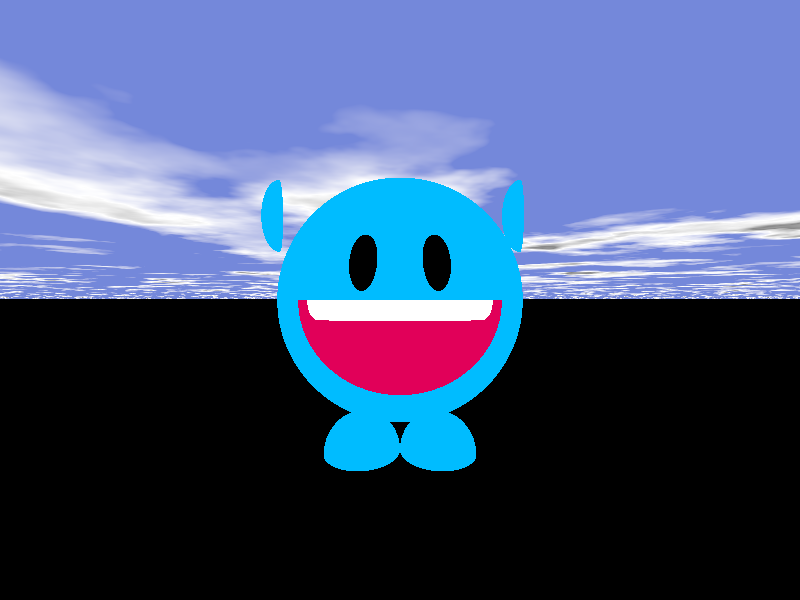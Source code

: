 // PoVRay 3.7 Scene File " ... .pov"
//--------------------------------------------------------------------------
#version 3.7;
global_settings{ assumed_gamma 1.0 }
#default{ finish{ ambient 0.1 diffuse 0.9 }} 
//--------------------------------------------------------------------------
#include "colors.inc"
#include "textures.inc"
#include "glass.inc"
#include "metals.inc"
#include "golds.inc"
#include "stones.inc"
#include "woods.inc"
#include "shapes.inc"
#include "shapes2.inc"
#include "functions.inc"
#include "math.inc"
#include "transforms.inc"
//--------------------------------------------------------------------------
// camera ------------------------------------------------------------------
#declare Camera_0 = camera {/*ultra_wide_angle*/ angle 100      // front view
                            location  <0.0 , 2.0 ,-3.0>
                            right     x*image_width/image_height
                            look_at   <0.0 , 1.0 , 0.0>}
#declare Camera_1 = camera {/*ultra_wide_angle*/ angle 90   // diagonal view
                            location  <2.0 , 2.5 ,-3.0>
                            right     x*image_width/image_height
                            look_at   <0.0 , 1.0 , 0.0>}
#declare Camera_2 = camera {/*ultra_wide_angle*/ angle 90 // right side view
                            location  <3.0 , 1.0 , 0.0>
                            right     x*image_width/image_height
                            look_at   <0.0 , 1.0 , 0.0>}
#declare Camera_3 = camera {/*ultra_wide_angle*/ angle 90        // top view
                            location  <0.0 , 3.0 ,-0.001>
                            right     x*image_width/image_height
                            look_at   <0.0 , 1.0 , 0.0>}
#declare Camera_4 = camera {/*ultra_wide_angle*/ angle 80        
                            location  <0.0 , 0.0 , -2.0>
                            right     x*image_width/image_height
                            look_at   <0.0 , 0.0 , 0.0>}                            
//camera{Camera_0}
camera
{ location <0,0,-5>
  look_at 0
  rotate <0,clock*360,0>
}
// sun ---------------------------------------------------------------------
light_source{<15,15,-15> color White}
//--------------------------------------------------------------------------
// Set a color of the background (sky)
//background { color rgb< 1, 1, 1> }
   
 // sky ---------------------------------------------------------------
plane{<0,1,0>,1 hollow  
       texture{ pigment{ bozo turbulence 0.92
                         color_map { [0.00 rgb <0.25, 0.35, 1.0>*0.7]
                                     [0.50 rgb <0.25, 0.35, 1.0>*0.7]
                                     [0.70 rgb <1,1,1>]
                                     [0.85 rgb <0.25,0.25,0.25>]
                                     [1.0 rgb <0.5,0.5,0.5>]}
                        scale<1,1,1.5>*2.5  translate< 0,0,0>
                       }
                finish {ambient 1 diffuse 0} }      
       scale 10000}
// fog on the ground ------------------------- end of sky with clouds
fog { fog_type   2
      distance   100
      color      White*0.5  
      fog_offset 0.1
      fog_alt    2.0
      turbulence 1.8
    }
//------------------------------------------------- end of ground fog

//--------------------------------------------------------------------------
// TEXTURES ----------------------------------------------------------------
#declare skin =
/*texture // Yellow
{
    pigment{ color rgb< 1.0, 0.65, 0.0> }
    finish { phong 1 reflection { 0.4 metallic 0.5 } }
} */ 
texture
{
    pigment{ color rgb< 0.0, 0.5, 1.0> } //  Greenish Blue 
    // normal { bumps 0.5 scale 0.05 }
    finish { phong 2 }
}


#declare flesh =
texture
{
    pigment{ color rgb< 0.75, 0.0, 0.10> }
    finish { phong 1 reflection { 0.4 metallic 0.2 } }
    /* pigment{ color Black }
    finish { phong 1 reflection { 0.4 metallic 0.5} } */
}

//--------------------------------------------------------------------------
// BODY PARTS --------------------------------------------------------------
#declare eye =
sphere
{
    0, 1
    scale <0.1, 0.2, 0.1>
    /*texture
    {
        pigment{ color Black }
        finish { phong 1  reflection { 0.2 metallic 0.2 } }
    }*/
    texture
    {
        pigment{ color rgb< 1, 1, 1>*0.00 } //  color Black
        // normal { bumps 0.5 scale 0.05 }
        finish { phong 2 }
    }    
}

#declare half_head = 
intersection
{
    sphere { 0, 1 }
    box {
        <-1, 0, -1>, <1, 1, 1> 
        texture { flesh }
    }
    texture { skin }    
}

#declare antenna = 
object
{
    Round_Cone2( <0,0,0>, 0.2, <0,0.6,0>, 0.1, 0 ) // (point A, radius A, point B, radius B, merge on)
    texture{ skin }
}

#declare teeth =
torus
{
    0.8, 0.1 
    texture
    {
        pigment{ color White }
        finish { phong 1 reflection { 0.1 } }
    }
    scale <1, 1.5, 1>
}

#declare arm =
object
{
    // Round_Cone2( <0,0,0>, 0.15, <0,0.4,0>, 0.1, 0 )
    intersection
    {
        Spheroid(<0, 0, 0>, <0.15, 0.3, 0.15>)
        box { <-1, -1, -1>, <0, 1, 1> }
    }
    texture{ skin }
    translate y * (-0.3)          
} 

#declare foot =
intersection
{   
    box { <-1, 0, -1>, <1, 1, 1> } 
    object
    {
        Spheroid(<0,0,0>, <0.3, 0.3, 0.6>) // (CenterVector, RadiusVector Rx,Ry,Rz)
        texture{ skin }
    }
}

#declare upper_head =
merge
{
    object { half_head }
    object
    {
        eye
        translate -0.98*z
        rotate <15, 15, 0>
        
    }
    object
    {
        eye
        translate -0.98*z
        rotate <15, -15, 0>
    }
    object
    {
        teeth
    }
}

#declare lower_head =
merge {
    difference
    {
        object
        {
            half_head
            rotate 180*z
        }
        cone
        {
            <0, 0, -1>, 1, <0, 0, 0.7>, 0
            scale <0.9, 0.8, 0>
            texture { flesh }

        }
    }
}


#declare minimon =
merge
{
    object { upper_head }
    object { lower_head }
    object
    {
        arm // front view, left arm
        translate <-1, -0.4, 0>
        rotate 180*x
    }
    object
    {
        arm // front view, right arm
        //rotate <, 180, 0>
        translate <1, -0.4, 0>
        rotate 180*x
    }
    object
    {
        foot // front view, left foot
        translate <-0.3, -1.2, -0.2>
    }
    object // front view, right foot
    {
        foot
        translate <0.3, -1.2, -0.2>
    }
    
    // translate 1.5*y
}

minimon

//--------------------------------------------------------------------------
// MISC --------------------------------------------------------------------

/*#declare max_y = 0.5;
#declare min_y = 0.1;
#declare max_x = 0.6;
#declare min_x = 0.3;

#declare lower_head =
difference
{
    object
    {
        arm
        rotate <0,0,110>
        translate <-0.8, 0, -0.4>
    }
    object
    {
        
        <0, 0, -1>, 1, <0, 0, 0.7>, 0
        // scale <1,0.75,1>
        scale <(max_x - min_x) * pow(sin(2*pi*clock),2) + min_x, (max_y - min_y) * pow(sin(2*pi*clock),2) + min_y,1>
        texture
        {
            pigment{ color rgb<0.05,0.0,0.01> }
            //finish { phong 1 reflection { 0.4 metallic 0.5} }
            //finish { phong 1 }
        }
    } 
}*/